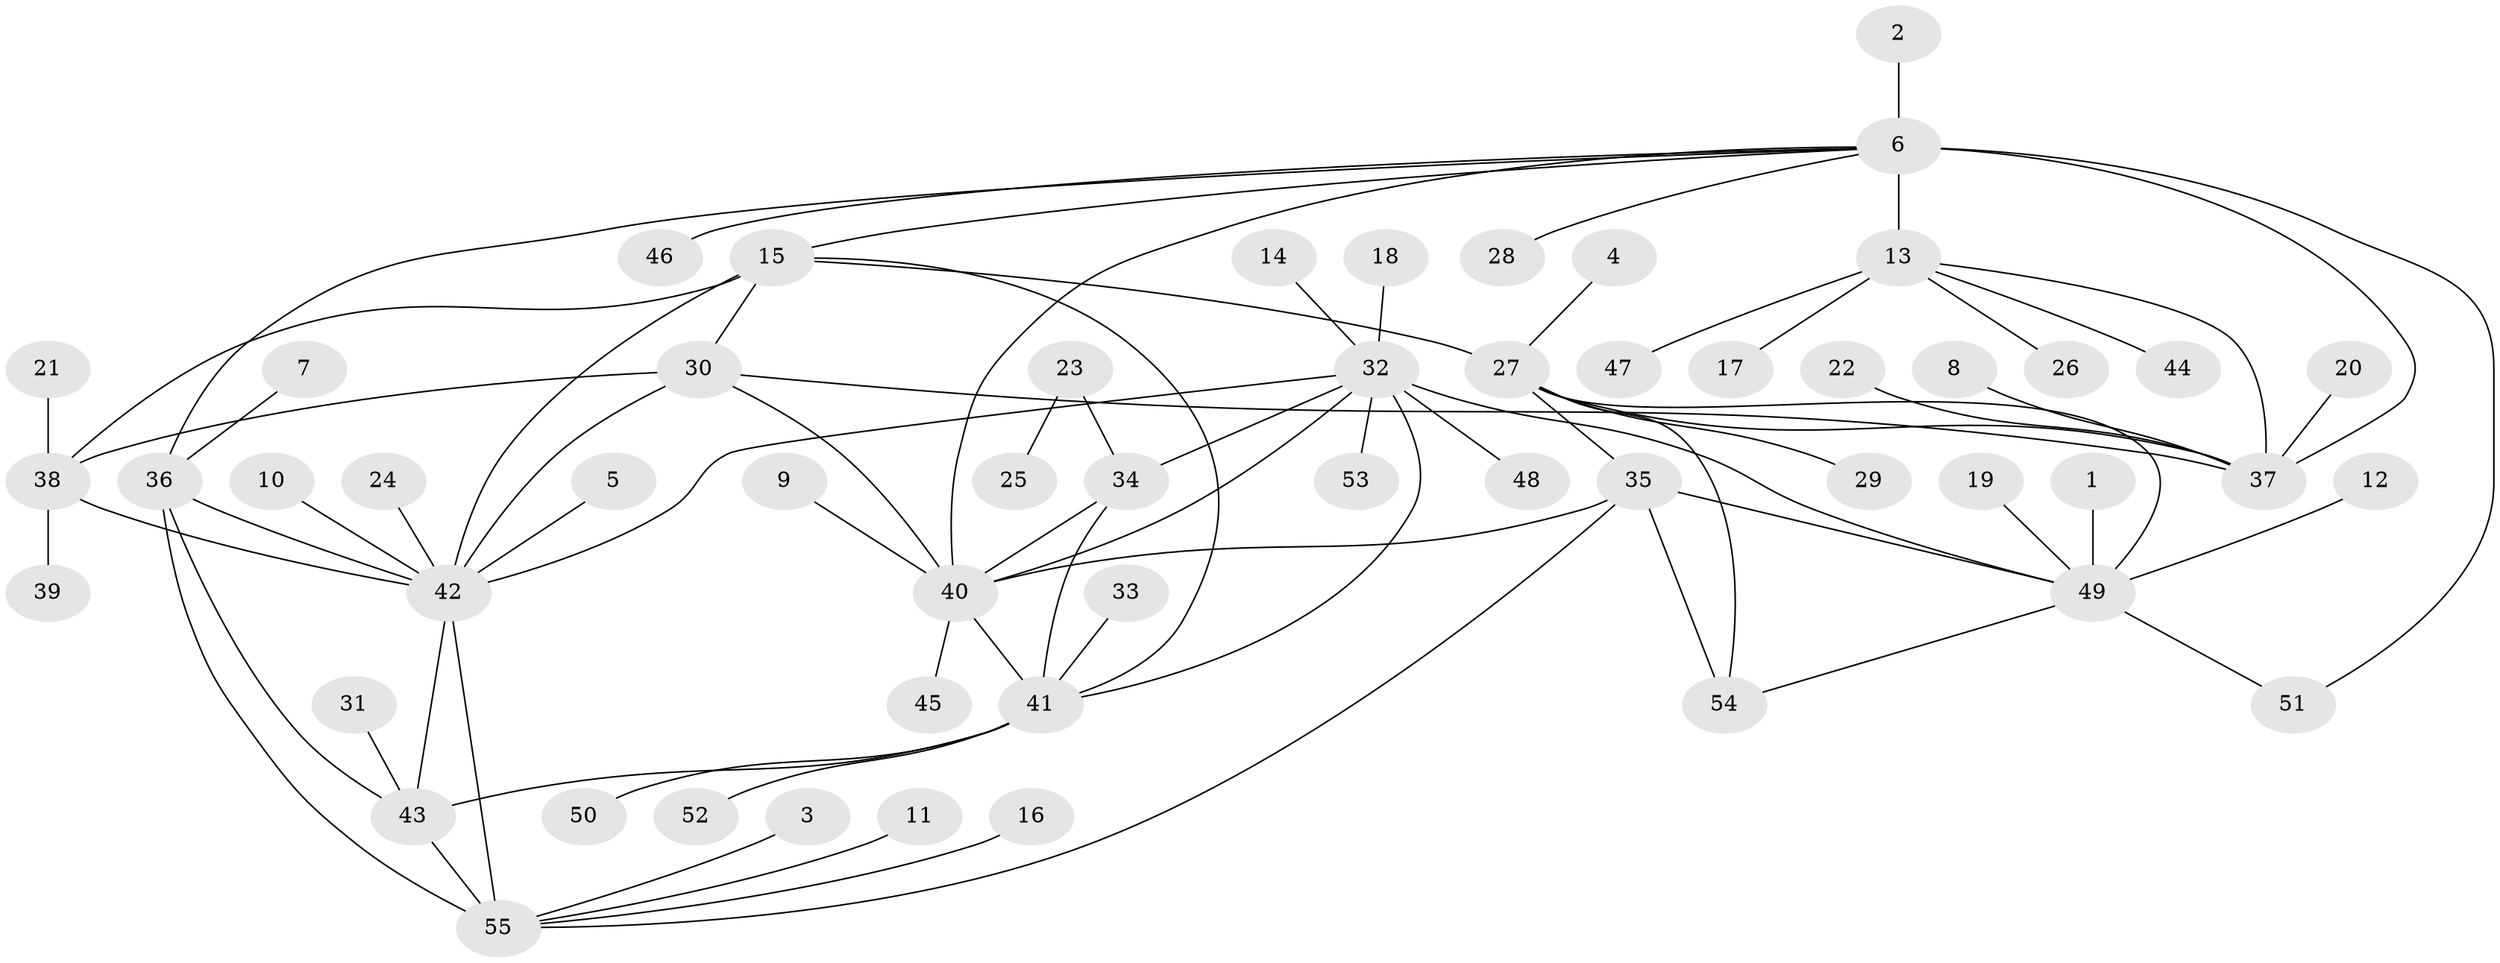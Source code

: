 // original degree distribution, {5: 0.01834862385321101, 8: 0.045871559633027525, 9: 0.027522935779816515, 7: 0.06422018348623854, 6: 0.03669724770642202, 10: 0.009174311926605505, 11: 0.027522935779816515, 1: 0.6146788990825688, 3: 0.03669724770642202, 2: 0.11926605504587157}
// Generated by graph-tools (version 1.1) at 2025/50/03/09/25 03:50:42]
// undirected, 55 vertices, 78 edges
graph export_dot {
graph [start="1"]
  node [color=gray90,style=filled];
  1;
  2;
  3;
  4;
  5;
  6;
  7;
  8;
  9;
  10;
  11;
  12;
  13;
  14;
  15;
  16;
  17;
  18;
  19;
  20;
  21;
  22;
  23;
  24;
  25;
  26;
  27;
  28;
  29;
  30;
  31;
  32;
  33;
  34;
  35;
  36;
  37;
  38;
  39;
  40;
  41;
  42;
  43;
  44;
  45;
  46;
  47;
  48;
  49;
  50;
  51;
  52;
  53;
  54;
  55;
  1 -- 49 [weight=1.0];
  2 -- 6 [weight=1.0];
  3 -- 55 [weight=1.0];
  4 -- 27 [weight=1.0];
  5 -- 42 [weight=1.0];
  6 -- 13 [weight=3.0];
  6 -- 15 [weight=1.0];
  6 -- 28 [weight=1.0];
  6 -- 36 [weight=1.0];
  6 -- 37 [weight=3.0];
  6 -- 40 [weight=1.0];
  6 -- 46 [weight=1.0];
  6 -- 51 [weight=1.0];
  7 -- 36 [weight=1.0];
  8 -- 37 [weight=1.0];
  9 -- 40 [weight=1.0];
  10 -- 42 [weight=1.0];
  11 -- 55 [weight=1.0];
  12 -- 49 [weight=1.0];
  13 -- 17 [weight=1.0];
  13 -- 26 [weight=1.0];
  13 -- 37 [weight=1.0];
  13 -- 44 [weight=1.0];
  13 -- 47 [weight=1.0];
  14 -- 32 [weight=1.0];
  15 -- 27 [weight=1.0];
  15 -- 30 [weight=1.0];
  15 -- 38 [weight=2.0];
  15 -- 41 [weight=1.0];
  15 -- 42 [weight=1.0];
  16 -- 55 [weight=1.0];
  18 -- 32 [weight=1.0];
  19 -- 49 [weight=1.0];
  20 -- 37 [weight=1.0];
  21 -- 38 [weight=1.0];
  22 -- 37 [weight=1.0];
  23 -- 25 [weight=1.0];
  23 -- 34 [weight=1.0];
  24 -- 42 [weight=1.0];
  27 -- 29 [weight=1.0];
  27 -- 35 [weight=2.0];
  27 -- 37 [weight=1.0];
  27 -- 49 [weight=2.0];
  27 -- 54 [weight=2.0];
  30 -- 37 [weight=1.0];
  30 -- 38 [weight=2.0];
  30 -- 40 [weight=1.0];
  30 -- 42 [weight=1.0];
  31 -- 43 [weight=1.0];
  32 -- 34 [weight=1.0];
  32 -- 40 [weight=1.0];
  32 -- 41 [weight=2.0];
  32 -- 42 [weight=1.0];
  32 -- 48 [weight=1.0];
  32 -- 49 [weight=1.0];
  32 -- 53 [weight=1.0];
  33 -- 41 [weight=1.0];
  34 -- 40 [weight=1.0];
  34 -- 41 [weight=2.0];
  35 -- 40 [weight=1.0];
  35 -- 49 [weight=1.0];
  35 -- 54 [weight=1.0];
  35 -- 55 [weight=1.0];
  36 -- 42 [weight=1.0];
  36 -- 43 [weight=1.0];
  36 -- 55 [weight=2.0];
  38 -- 39 [weight=1.0];
  38 -- 42 [weight=2.0];
  40 -- 41 [weight=2.0];
  40 -- 45 [weight=1.0];
  41 -- 43 [weight=1.0];
  41 -- 50 [weight=1.0];
  41 -- 52 [weight=1.0];
  42 -- 43 [weight=1.0];
  42 -- 55 [weight=2.0];
  43 -- 55 [weight=2.0];
  49 -- 51 [weight=1.0];
  49 -- 54 [weight=1.0];
}
